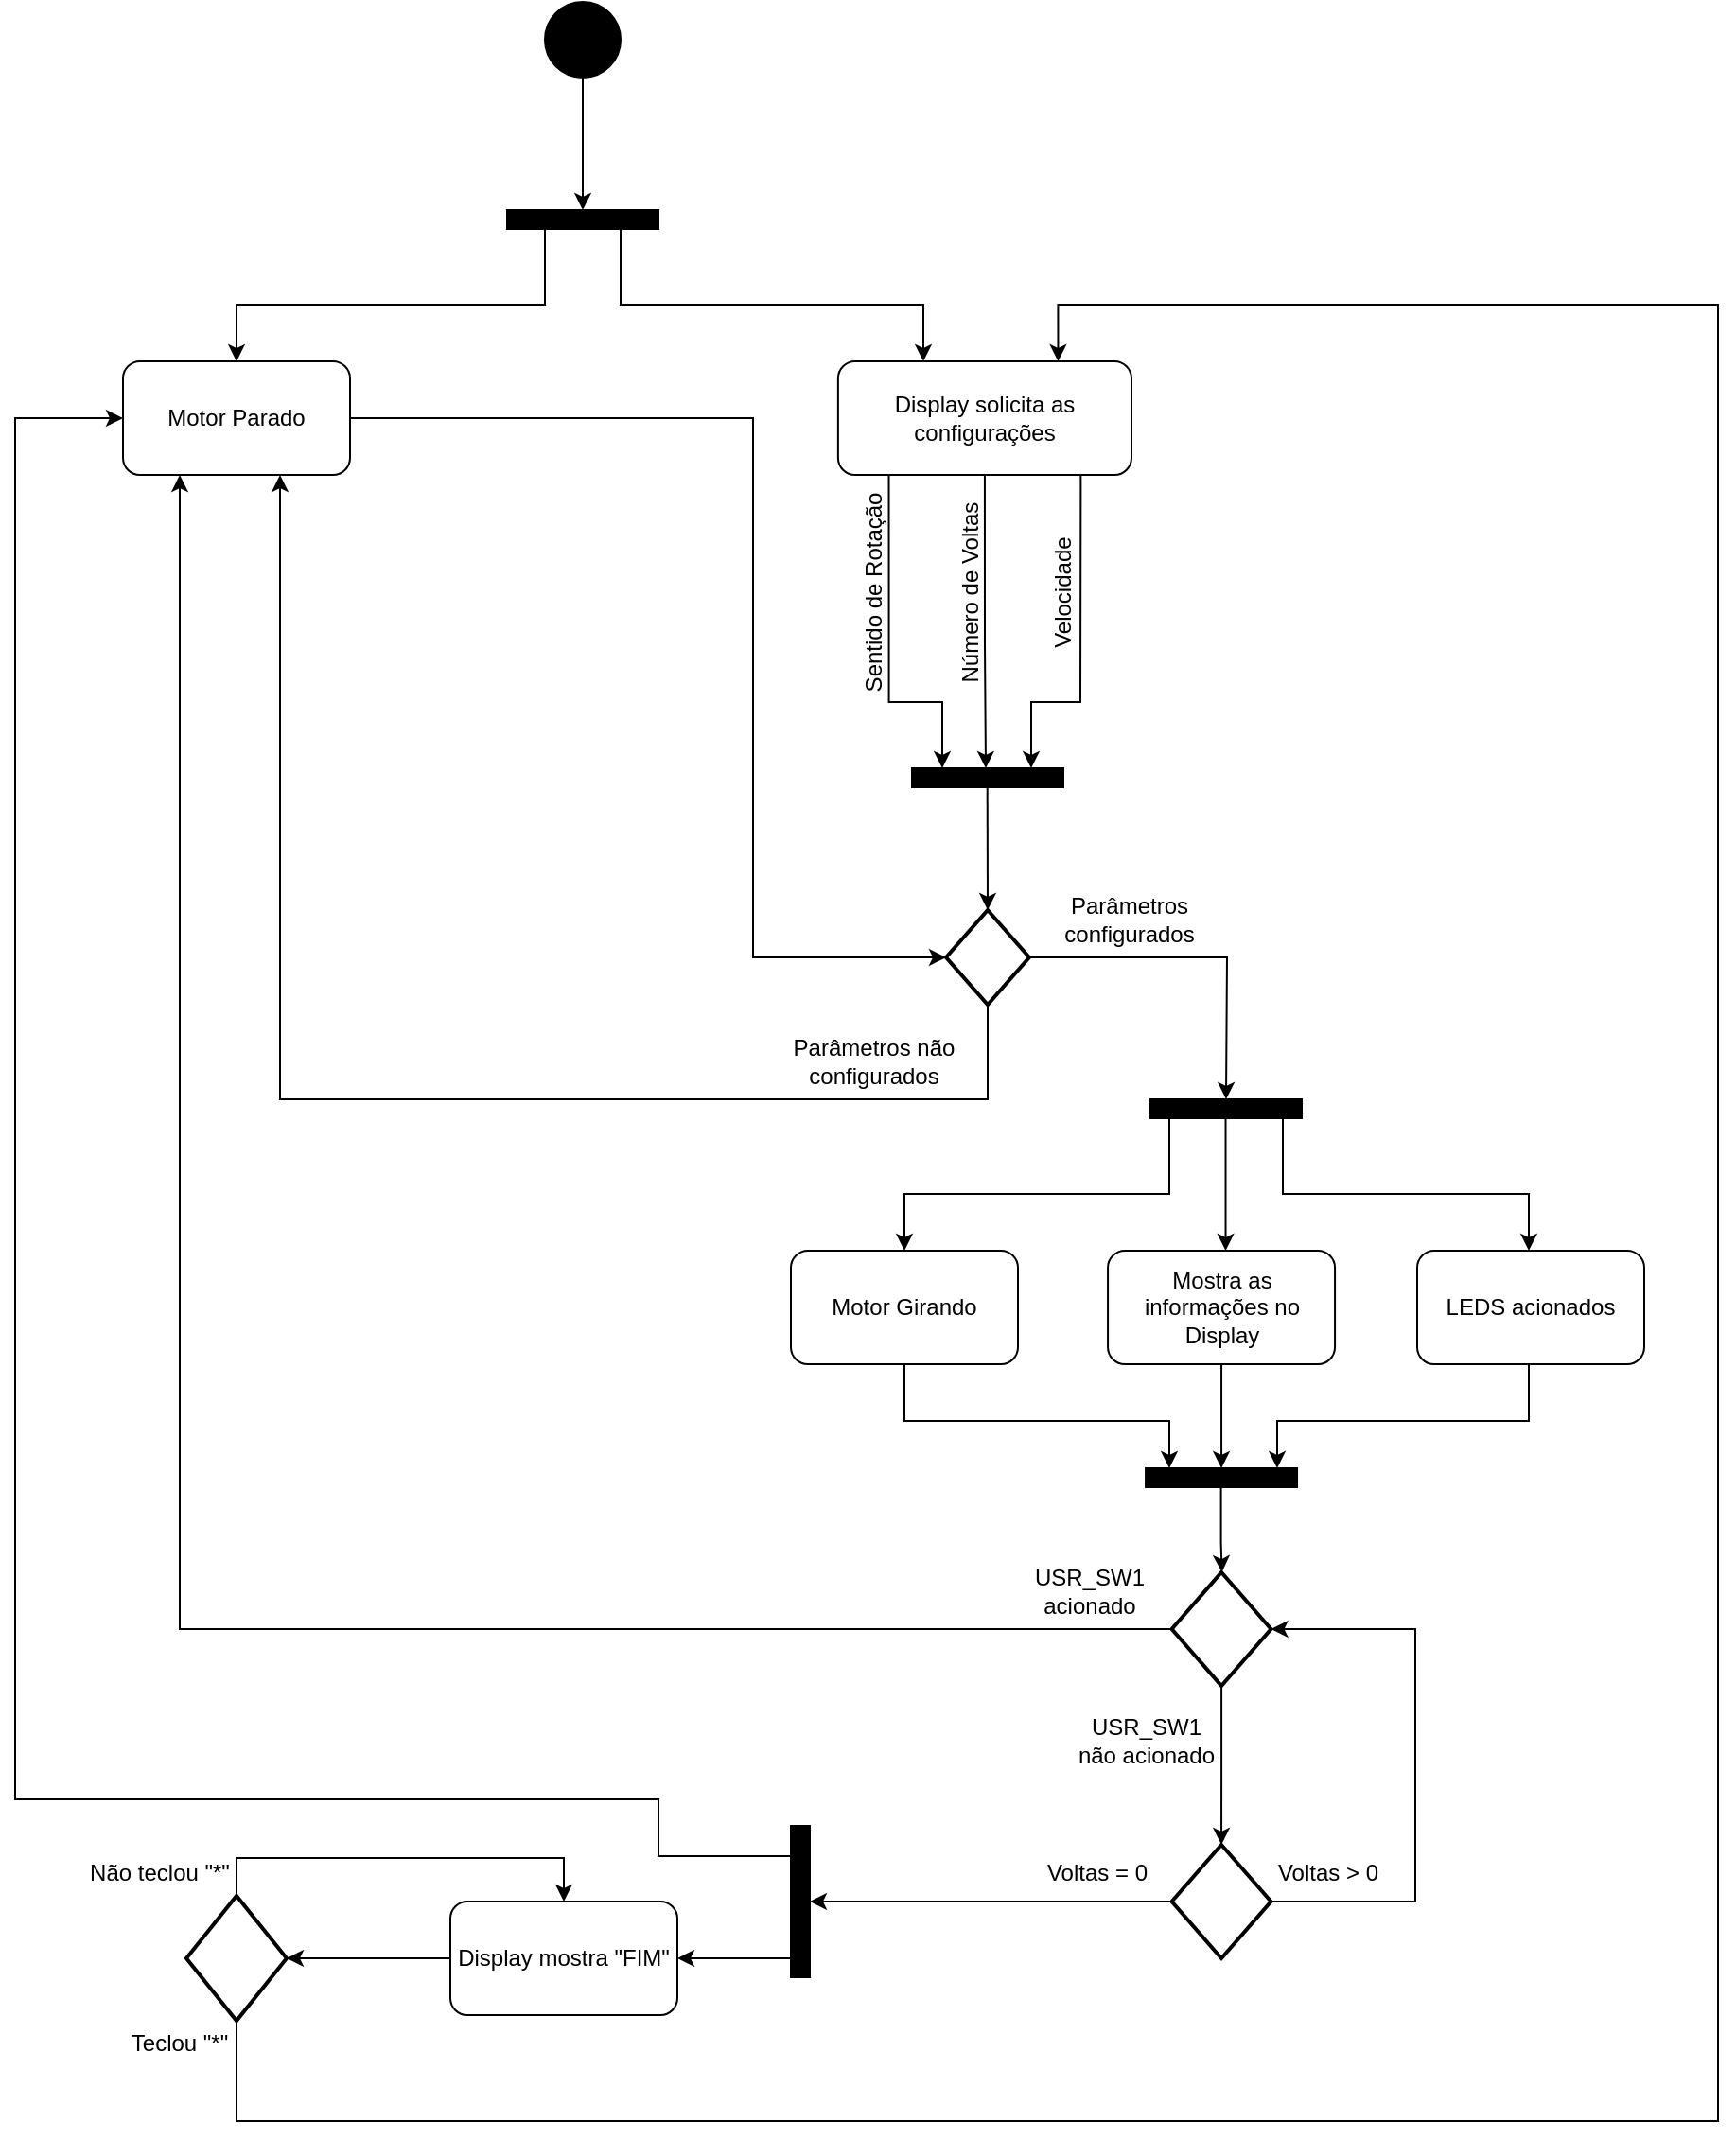 <mxfile version="21.2.9" type="device">
  <diagram name="Página-1" id="2kugkVjV9Dtg-ZTsOkZj">
    <mxGraphModel dx="284" dy="168" grid="1" gridSize="10" guides="1" tooltips="1" connect="1" arrows="1" fold="1" page="1" pageScale="1" pageWidth="1169" pageHeight="827" math="0" shadow="0">
      <root>
        <mxCell id="0" />
        <mxCell id="1" parent="0" />
        <mxCell id="IS8Jissq90oTiiNPU1YX-32" style="edgeStyle=orthogonalEdgeStyle;rounded=0;orthogonalLoop=1;jettySize=auto;html=1;exitX=0.173;exitY=0.983;exitDx=0;exitDy=0;exitPerimeter=0;" edge="1" parent="1" source="IS8Jissq90oTiiNPU1YX-1">
          <mxGeometry relative="1" as="geometry">
            <mxPoint x="680" y="465" as="targetPoint" />
            <mxPoint x="651.92" y="313.62" as="sourcePoint" />
            <Array as="points">
              <mxPoint x="652" y="430" />
              <mxPoint x="680" y="430" />
            </Array>
          </mxGeometry>
        </mxCell>
        <mxCell id="IS8Jissq90oTiiNPU1YX-33" style="edgeStyle=orthogonalEdgeStyle;rounded=0;orthogonalLoop=1;jettySize=auto;html=1;exitX=0.5;exitY=1;exitDx=0;exitDy=0;" edge="1" parent="1" source="IS8Jissq90oTiiNPU1YX-1" target="IS8Jissq90oTiiNPU1YX-35">
          <mxGeometry relative="1" as="geometry">
            <mxPoint x="702" y="400" as="targetPoint" />
            <Array as="points">
              <mxPoint x="703" y="400" />
              <mxPoint x="703" y="400" />
            </Array>
          </mxGeometry>
        </mxCell>
        <mxCell id="IS8Jissq90oTiiNPU1YX-1" value="Display solicita as configurações" style="rounded=1;whiteSpace=wrap;html=1;" vertex="1" parent="1">
          <mxGeometry x="624.94" y="250" width="155.06" height="60" as="geometry" />
        </mxCell>
        <mxCell id="IS8Jissq90oTiiNPU1YX-2" value="Motor Girando" style="rounded=1;whiteSpace=wrap;html=1;" vertex="1" parent="1">
          <mxGeometry x="600" y="720" width="120" height="60" as="geometry" />
        </mxCell>
        <mxCell id="IS8Jissq90oTiiNPU1YX-17" style="edgeStyle=orthogonalEdgeStyle;rounded=0;orthogonalLoop=1;jettySize=auto;html=1;exitX=0.5;exitY=1;exitDx=0;exitDy=0;" edge="1" parent="1" target="IS8Jissq90oTiiNPU1YX-42">
          <mxGeometry relative="1" as="geometry">
            <mxPoint x="827.53" y="780" as="sourcePoint" />
            <mxPoint x="830" y="860" as="targetPoint" />
            <Array as="points">
              <mxPoint x="828" y="819" />
              <mxPoint x="828" y="819" />
            </Array>
          </mxGeometry>
        </mxCell>
        <mxCell id="IS8Jissq90oTiiNPU1YX-3" value="Mostra as informações no Display" style="rounded=1;whiteSpace=wrap;html=1;" vertex="1" parent="1">
          <mxGeometry x="767.53" y="720" width="120" height="60" as="geometry" />
        </mxCell>
        <mxCell id="IS8Jissq90oTiiNPU1YX-12" value="LEDS acionados" style="rounded=1;whiteSpace=wrap;html=1;" vertex="1" parent="1">
          <mxGeometry x="931" y="720" width="120" height="60" as="geometry" />
        </mxCell>
        <mxCell id="IS8Jissq90oTiiNPU1YX-29" style="edgeStyle=orthogonalEdgeStyle;rounded=0;orthogonalLoop=1;jettySize=auto;html=1;exitX=0.5;exitY=1;exitDx=0;exitDy=0;" edge="1" parent="1" source="IS8Jissq90oTiiNPU1YX-24">
          <mxGeometry relative="1" as="geometry">
            <mxPoint x="490" y="170" as="targetPoint" />
          </mxGeometry>
        </mxCell>
        <mxCell id="IS8Jissq90oTiiNPU1YX-24" value="" style="shape=ellipse;html=1;fillColor=strokeColor;fontSize=18;fontColor=#ffffff;" vertex="1" parent="1">
          <mxGeometry x="470" y="60" width="40" height="40" as="geometry" />
        </mxCell>
        <mxCell id="IS8Jissq90oTiiNPU1YX-68" style="edgeStyle=orthogonalEdgeStyle;rounded=0;orthogonalLoop=1;jettySize=auto;html=1;exitX=1;exitY=0.5;exitDx=0;exitDy=0;entryX=0;entryY=0.5;entryDx=0;entryDy=0;entryPerimeter=0;" edge="1" parent="1" source="IS8Jissq90oTiiNPU1YX-25" target="IS8Jissq90oTiiNPU1YX-53">
          <mxGeometry relative="1" as="geometry">
            <Array as="points">
              <mxPoint x="580" y="280" />
              <mxPoint x="580" y="565" />
            </Array>
          </mxGeometry>
        </mxCell>
        <mxCell id="IS8Jissq90oTiiNPU1YX-25" value="Motor Parado" style="rounded=1;whiteSpace=wrap;html=1;" vertex="1" parent="1">
          <mxGeometry x="247" y="250" width="120" height="60" as="geometry" />
        </mxCell>
        <mxCell id="IS8Jissq90oTiiNPU1YX-28" value="" style="html=1;points=[];perimeter=orthogonalPerimeter;outlineConnect=0;targetShapes=umlLifeline;portConstraint=eastwest;newEdgeStyle={&quot;edgeStyle&quot;:&quot;elbowEdgeStyle&quot;,&quot;elbow&quot;:&quot;vertical&quot;,&quot;curved&quot;:0,&quot;rounded&quot;:0};fillColor=#000000;rotation=90;" vertex="1" parent="1">
          <mxGeometry x="485" y="135" width="10" height="80" as="geometry" />
        </mxCell>
        <mxCell id="IS8Jissq90oTiiNPU1YX-30" value="" style="endArrow=classic;html=1;rounded=0;entryX=0.5;entryY=0;entryDx=0;entryDy=0;edgeStyle=orthogonalEdgeStyle;" edge="1" parent="1" source="IS8Jissq90oTiiNPU1YX-28" target="IS8Jissq90oTiiNPU1YX-25">
          <mxGeometry width="50" height="50" relative="1" as="geometry">
            <mxPoint x="470" y="190" as="sourcePoint" />
            <mxPoint x="540" y="290" as="targetPoint" />
            <Array as="points">
              <mxPoint x="470" y="175" />
              <mxPoint x="470" y="220" />
              <mxPoint x="307" y="220" />
            </Array>
          </mxGeometry>
        </mxCell>
        <mxCell id="IS8Jissq90oTiiNPU1YX-31" value="" style="endArrow=classic;html=1;rounded=0;edgeStyle=orthogonalEdgeStyle;" edge="1" parent="1" source="IS8Jissq90oTiiNPU1YX-28">
          <mxGeometry width="50" height="50" relative="1" as="geometry">
            <mxPoint x="625" y="190" as="sourcePoint" />
            <mxPoint x="670" y="250" as="targetPoint" />
            <Array as="points">
              <mxPoint x="510" y="175" />
              <mxPoint x="510" y="220" />
              <mxPoint x="670" y="220" />
              <mxPoint x="670" y="250" />
            </Array>
          </mxGeometry>
        </mxCell>
        <mxCell id="IS8Jissq90oTiiNPU1YX-35" value="" style="html=1;points=[[0,0.44,0,-19,0],[0.7,0.44,0,0,0],[1,0.44,0,22,0]];perimeter=orthogonalPerimeter;outlineConnect=0;targetShapes=umlLifeline;portConstraint=eastwest;newEdgeStyle={&quot;edgeStyle&quot;:&quot;elbowEdgeStyle&quot;,&quot;elbow&quot;:&quot;vertical&quot;,&quot;curved&quot;:0,&quot;rounded&quot;:0};fillColor=#000000;rotation=90;" vertex="1" parent="1">
          <mxGeometry x="699" y="430" width="10" height="80" as="geometry" />
        </mxCell>
        <mxCell id="IS8Jissq90oTiiNPU1YX-40" value="" style="html=1;points=[];perimeter=orthogonalPerimeter;outlineConnect=0;targetShapes=umlLifeline;portConstraint=eastwest;newEdgeStyle={&quot;edgeStyle&quot;:&quot;elbowEdgeStyle&quot;,&quot;elbow&quot;:&quot;vertical&quot;,&quot;curved&quot;:0,&quot;rounded&quot;:0};fillColor=#000000;rotation=90;" vertex="1" parent="1">
          <mxGeometry x="825" y="605" width="10" height="80" as="geometry" />
        </mxCell>
        <mxCell id="IS8Jissq90oTiiNPU1YX-42" value="" style="html=1;points=[];perimeter=orthogonalPerimeter;outlineConnect=0;targetShapes=umlLifeline;portConstraint=eastwest;newEdgeStyle={&quot;edgeStyle&quot;:&quot;elbowEdgeStyle&quot;,&quot;elbow&quot;:&quot;vertical&quot;,&quot;curved&quot;:0,&quot;rounded&quot;:0};fillColor=#000000;rotation=90;" vertex="1" parent="1">
          <mxGeometry x="822.53" y="800" width="10" height="80" as="geometry" />
        </mxCell>
        <mxCell id="IS8Jissq90oTiiNPU1YX-46" style="edgeStyle=orthogonalEdgeStyle;rounded=0;orthogonalLoop=1;jettySize=auto;html=1;exitX=0;exitY=0.5;exitDx=0;exitDy=0;exitPerimeter=0;" edge="1" parent="1" source="IS8Jissq90oTiiNPU1YX-43" target="IS8Jissq90oTiiNPU1YX-45">
          <mxGeometry relative="1" as="geometry">
            <Array as="points">
              <mxPoint x="650" y="1064" />
              <mxPoint x="650" y="1064" />
            </Array>
          </mxGeometry>
        </mxCell>
        <mxCell id="IS8Jissq90oTiiNPU1YX-77" style="edgeStyle=orthogonalEdgeStyle;rounded=0;orthogonalLoop=1;jettySize=auto;html=1;exitX=1;exitY=0.5;exitDx=0;exitDy=0;exitPerimeter=0;entryX=1;entryY=0.5;entryDx=0;entryDy=0;entryPerimeter=0;" edge="1" parent="1" source="IS8Jissq90oTiiNPU1YX-43" target="IS8Jissq90oTiiNPU1YX-75">
          <mxGeometry relative="1" as="geometry">
            <Array as="points">
              <mxPoint x="930" y="1064" />
              <mxPoint x="930" y="920" />
            </Array>
          </mxGeometry>
        </mxCell>
        <mxCell id="IS8Jissq90oTiiNPU1YX-43" value="" style="strokeWidth=2;html=1;shape=mxgraph.flowchart.decision;whiteSpace=wrap;" vertex="1" parent="1">
          <mxGeometry x="801.29" y="1034" width="52.47" height="60" as="geometry" />
        </mxCell>
        <mxCell id="IS8Jissq90oTiiNPU1YX-78" style="edgeStyle=orthogonalEdgeStyle;rounded=0;orthogonalLoop=1;jettySize=auto;html=1;exitX=0;exitY=0.5;exitDx=0;exitDy=0;entryX=1;entryY=0.5;entryDx=0;entryDy=0;entryPerimeter=0;" edge="1" parent="1" source="IS8Jissq90oTiiNPU1YX-44" target="IS8Jissq90oTiiNPU1YX-49">
          <mxGeometry relative="1" as="geometry">
            <mxPoint x="350" y="1094.111" as="targetPoint" />
          </mxGeometry>
        </mxCell>
        <mxCell id="IS8Jissq90oTiiNPU1YX-44" value="Display mostra &quot;FIM&quot;" style="rounded=1;whiteSpace=wrap;html=1;" vertex="1" parent="1">
          <mxGeometry x="420" y="1064" width="120" height="60" as="geometry" />
        </mxCell>
        <mxCell id="IS8Jissq90oTiiNPU1YX-45" value="" style="html=1;points=[];perimeter=orthogonalPerimeter;outlineConnect=0;targetShapes=umlLifeline;portConstraint=eastwest;newEdgeStyle={&quot;edgeStyle&quot;:&quot;elbowEdgeStyle&quot;,&quot;elbow&quot;:&quot;vertical&quot;,&quot;curved&quot;:0,&quot;rounded&quot;:0};fillColor=#000000;rotation=-180;" vertex="1" parent="1">
          <mxGeometry x="600" y="1024" width="10" height="80" as="geometry" />
        </mxCell>
        <mxCell id="IS8Jissq90oTiiNPU1YX-47" value="" style="endArrow=classic;html=1;rounded=0;entryX=1;entryY=0.5;entryDx=0;entryDy=0;" edge="1" parent="1" source="IS8Jissq90oTiiNPU1YX-45" target="IS8Jissq90oTiiNPU1YX-44">
          <mxGeometry width="50" height="50" relative="1" as="geometry">
            <mxPoint x="590" y="1084" as="sourcePoint" />
            <mxPoint x="570" y="1014" as="targetPoint" />
          </mxGeometry>
        </mxCell>
        <mxCell id="IS8Jissq90oTiiNPU1YX-80" style="edgeStyle=orthogonalEdgeStyle;rounded=0;orthogonalLoop=1;jettySize=auto;html=1;entryX=0.75;entryY=0;entryDx=0;entryDy=0;exitX=0.5;exitY=1;exitDx=0;exitDy=0;exitPerimeter=0;" edge="1" parent="1" source="IS8Jissq90oTiiNPU1YX-49" target="IS8Jissq90oTiiNPU1YX-1">
          <mxGeometry relative="1" as="geometry">
            <mxPoint x="307" y="1130" as="sourcePoint" />
            <mxPoint x="1100" y="670" as="targetPoint" />
            <Array as="points">
              <mxPoint x="307" y="1180" />
              <mxPoint x="1090" y="1180" />
              <mxPoint x="1090" y="220" />
              <mxPoint x="741" y="220" />
            </Array>
          </mxGeometry>
        </mxCell>
        <mxCell id="IS8Jissq90oTiiNPU1YX-94" style="edgeStyle=orthogonalEdgeStyle;rounded=0;orthogonalLoop=1;jettySize=auto;html=1;entryX=0.5;entryY=0;entryDx=0;entryDy=0;exitX=0.5;exitY=0;exitDx=0;exitDy=0;exitPerimeter=0;" edge="1" parent="1" source="IS8Jissq90oTiiNPU1YX-49" target="IS8Jissq90oTiiNPU1YX-44">
          <mxGeometry relative="1" as="geometry">
            <mxPoint x="290" y="1050" as="sourcePoint" />
            <Array as="points">
              <mxPoint x="307" y="1041" />
              <mxPoint x="480" y="1041" />
            </Array>
          </mxGeometry>
        </mxCell>
        <mxCell id="IS8Jissq90oTiiNPU1YX-49" value="" style="strokeWidth=2;html=1;shape=mxgraph.flowchart.decision;whiteSpace=wrap;" vertex="1" parent="1">
          <mxGeometry x="280.5" y="1061" width="53" height="66" as="geometry" />
        </mxCell>
        <mxCell id="IS8Jissq90oTiiNPU1YX-69" style="edgeStyle=orthogonalEdgeStyle;rounded=0;orthogonalLoop=1;jettySize=auto;html=1;exitX=0.5;exitY=1;exitDx=0;exitDy=0;exitPerimeter=0;" edge="1" parent="1" source="IS8Jissq90oTiiNPU1YX-53">
          <mxGeometry relative="1" as="geometry">
            <mxPoint x="330" y="310" as="targetPoint" />
            <Array as="points">
              <mxPoint x="704" y="640" />
              <mxPoint x="330" y="640" />
              <mxPoint x="330" y="310" />
            </Array>
          </mxGeometry>
        </mxCell>
        <mxCell id="IS8Jissq90oTiiNPU1YX-70" style="edgeStyle=orthogonalEdgeStyle;rounded=0;orthogonalLoop=1;jettySize=auto;html=1;exitX=1;exitY=0.5;exitDx=0;exitDy=0;exitPerimeter=0;" edge="1" parent="1" source="IS8Jissq90oTiiNPU1YX-53">
          <mxGeometry relative="1" as="geometry">
            <mxPoint x="830" y="640" as="targetPoint" />
          </mxGeometry>
        </mxCell>
        <mxCell id="IS8Jissq90oTiiNPU1YX-53" value="" style="strokeWidth=2;html=1;shape=mxgraph.flowchart.decision;whiteSpace=wrap;" vertex="1" parent="1">
          <mxGeometry x="682" y="540" width="44" height="50" as="geometry" />
        </mxCell>
        <mxCell id="IS8Jissq90oTiiNPU1YX-59" value="Número de Voltas" style="text;html=1;strokeColor=none;fillColor=none;align=center;verticalAlign=middle;whiteSpace=wrap;rounded=0;rotation=-90;" vertex="1" parent="1">
          <mxGeometry x="645.0" y="357" width="100.06" height="30" as="geometry" />
        </mxCell>
        <mxCell id="IS8Jissq90oTiiNPU1YX-60" value="Sentido de Rotação" style="text;html=1;strokeColor=none;fillColor=none;align=center;verticalAlign=middle;whiteSpace=wrap;rounded=0;rotation=-90;" vertex="1" parent="1">
          <mxGeometry x="578.94" y="357" width="130.06" height="30" as="geometry" />
        </mxCell>
        <mxCell id="IS8Jissq90oTiiNPU1YX-61" value="Velocidade" style="text;html=1;strokeColor=none;fillColor=none;align=center;verticalAlign=middle;whiteSpace=wrap;rounded=0;rotation=-90;" vertex="1" parent="1">
          <mxGeometry x="679.03" y="357" width="130.06" height="30" as="geometry" />
        </mxCell>
        <mxCell id="IS8Jissq90oTiiNPU1YX-63" style="edgeStyle=orthogonalEdgeStyle;rounded=0;orthogonalLoop=1;jettySize=auto;html=1;exitX=0.827;exitY=1.006;exitDx=0;exitDy=0;exitPerimeter=0;" edge="1" parent="1" source="IS8Jissq90oTiiNPU1YX-1">
          <mxGeometry relative="1" as="geometry">
            <mxPoint x="727" y="465" as="targetPoint" />
            <mxPoint x="742.06" y="315" as="sourcePoint" />
            <Array as="points">
              <mxPoint x="753" y="315" />
              <mxPoint x="753" y="315" />
              <mxPoint x="753" y="430" />
              <mxPoint x="727" y="430" />
            </Array>
          </mxGeometry>
        </mxCell>
        <mxCell id="IS8Jissq90oTiiNPU1YX-64" value="" style="endArrow=classic;html=1;rounded=0;entryX=0.5;entryY=0;entryDx=0;entryDy=0;entryPerimeter=0;" edge="1" parent="1" target="IS8Jissq90oTiiNPU1YX-53">
          <mxGeometry width="50" height="50" relative="1" as="geometry">
            <mxPoint x="703.83" y="471" as="sourcePoint" />
            <mxPoint x="704" y="540" as="targetPoint" />
          </mxGeometry>
        </mxCell>
        <mxCell id="IS8Jissq90oTiiNPU1YX-65" value="" style="endArrow=classic;html=1;rounded=0;entryX=0.5;entryY=0;entryDx=0;entryDy=0;edgeStyle=orthogonalEdgeStyle;" edge="1" parent="1" target="IS8Jissq90oTiiNPU1YX-2">
          <mxGeometry width="50" height="50" relative="1" as="geometry">
            <mxPoint x="800" y="650" as="sourcePoint" />
            <mxPoint x="661.0" y="715" as="targetPoint" />
            <Array as="points">
              <mxPoint x="800" y="690" />
              <mxPoint x="660" y="690" />
            </Array>
          </mxGeometry>
        </mxCell>
        <mxCell id="IS8Jissq90oTiiNPU1YX-71" value="" style="endArrow=classic;html=1;rounded=0;" edge="1" parent="1">
          <mxGeometry width="50" height="50" relative="1" as="geometry">
            <mxPoint x="829.76" y="640" as="sourcePoint" />
            <mxPoint x="829.76" y="720" as="targetPoint" />
          </mxGeometry>
        </mxCell>
        <mxCell id="IS8Jissq90oTiiNPU1YX-72" value="" style="endArrow=classic;html=1;rounded=0;entryX=0.5;entryY=0;entryDx=0;entryDy=0;edgeStyle=orthogonalEdgeStyle;" edge="1" parent="1">
          <mxGeometry width="50" height="50" relative="1" as="geometry">
            <mxPoint x="860" y="660" as="sourcePoint" />
            <mxPoint x="990" y="720" as="targetPoint" />
            <Array as="points">
              <mxPoint x="860" y="650" />
              <mxPoint x="860" y="690" />
              <mxPoint x="990" y="690" />
            </Array>
          </mxGeometry>
        </mxCell>
        <mxCell id="IS8Jissq90oTiiNPU1YX-73" value="" style="endArrow=classic;html=1;rounded=0;edgeStyle=orthogonalEdgeStyle;exitX=0.5;exitY=1;exitDx=0;exitDy=0;" edge="1" parent="1" source="IS8Jissq90oTiiNPU1YX-2">
          <mxGeometry width="50" height="50" relative="1" as="geometry">
            <mxPoint x="660" y="785" as="sourcePoint" />
            <mxPoint x="800" y="835" as="targetPoint" />
            <Array as="points">
              <mxPoint x="660" y="810" />
              <mxPoint x="800" y="810" />
            </Array>
          </mxGeometry>
        </mxCell>
        <mxCell id="IS8Jissq90oTiiNPU1YX-74" value="" style="endArrow=classic;html=1;rounded=0;edgeStyle=orthogonalEdgeStyle;exitX=0.5;exitY=1;exitDx=0;exitDy=0;" edge="1" parent="1" source="IS8Jissq90oTiiNPU1YX-12">
          <mxGeometry width="50" height="50" relative="1" as="geometry">
            <mxPoint x="990" y="785" as="sourcePoint" />
            <mxPoint x="857" y="835" as="targetPoint" />
            <Array as="points">
              <mxPoint x="990" y="780" />
              <mxPoint x="990" y="810" />
              <mxPoint x="857" y="810" />
            </Array>
          </mxGeometry>
        </mxCell>
        <mxCell id="IS8Jissq90oTiiNPU1YX-76" style="edgeStyle=orthogonalEdgeStyle;rounded=0;orthogonalLoop=1;jettySize=auto;html=1;entryX=0.5;entryY=0;entryDx=0;entryDy=0;entryPerimeter=0;" edge="1" parent="1" source="IS8Jissq90oTiiNPU1YX-75" target="IS8Jissq90oTiiNPU1YX-43">
          <mxGeometry relative="1" as="geometry" />
        </mxCell>
        <mxCell id="IS8Jissq90oTiiNPU1YX-82" style="edgeStyle=orthogonalEdgeStyle;rounded=0;orthogonalLoop=1;jettySize=auto;html=1;exitX=0;exitY=0.5;exitDx=0;exitDy=0;exitPerimeter=0;entryX=0.25;entryY=1;entryDx=0;entryDy=0;" edge="1" parent="1" source="IS8Jissq90oTiiNPU1YX-75" target="IS8Jissq90oTiiNPU1YX-25">
          <mxGeometry relative="1" as="geometry">
            <mxPoint x="280" y="530" as="targetPoint" />
          </mxGeometry>
        </mxCell>
        <mxCell id="IS8Jissq90oTiiNPU1YX-75" value="" style="strokeWidth=2;html=1;shape=mxgraph.flowchart.decision;whiteSpace=wrap;" vertex="1" parent="1">
          <mxGeometry x="801.3" y="890" width="52.47" height="60" as="geometry" />
        </mxCell>
        <mxCell id="IS8Jissq90oTiiNPU1YX-81" value="" style="endArrow=classic;html=1;rounded=0;entryX=0;entryY=0.5;entryDx=0;entryDy=0;edgeStyle=orthogonalEdgeStyle;" edge="1" parent="1" target="IS8Jissq90oTiiNPU1YX-25">
          <mxGeometry width="50" height="50" relative="1" as="geometry">
            <mxPoint x="590" y="1040" as="sourcePoint" />
            <mxPoint x="270" y="770" as="targetPoint" />
            <Array as="points">
              <mxPoint x="610" y="1040" />
              <mxPoint x="530" y="1040" />
              <mxPoint x="530" y="1010" />
              <mxPoint x="190" y="1010" />
              <mxPoint x="190" y="280" />
            </Array>
          </mxGeometry>
        </mxCell>
        <mxCell id="IS8Jissq90oTiiNPU1YX-83" value="Parâmetros configurados" style="text;html=1;strokeColor=none;fillColor=none;align=center;verticalAlign=middle;whiteSpace=wrap;rounded=0;" vertex="1" parent="1">
          <mxGeometry x="749.09" y="530" width="60" height="30" as="geometry" />
        </mxCell>
        <mxCell id="IS8Jissq90oTiiNPU1YX-84" value="Parâmetros não configurados" style="text;html=1;strokeColor=none;fillColor=none;align=center;verticalAlign=middle;whiteSpace=wrap;rounded=0;" vertex="1" parent="1">
          <mxGeometry x="596.22" y="605" width="95.5" height="30" as="geometry" />
        </mxCell>
        <mxCell id="IS8Jissq90oTiiNPU1YX-86" value="USR_SW1&lt;br&gt;acionado" style="text;html=1;strokeColor=none;fillColor=none;align=center;verticalAlign=middle;whiteSpace=wrap;rounded=0;" vertex="1" parent="1">
          <mxGeometry x="710" y="885" width="95.5" height="30" as="geometry" />
        </mxCell>
        <mxCell id="IS8Jissq90oTiiNPU1YX-87" value="USR_SW1&lt;br&gt;não acionado" style="text;html=1;strokeColor=none;fillColor=none;align=center;verticalAlign=middle;whiteSpace=wrap;rounded=0;" vertex="1" parent="1">
          <mxGeometry x="739.5" y="964" width="95.5" height="30" as="geometry" />
        </mxCell>
        <mxCell id="IS8Jissq90oTiiNPU1YX-88" value="Voltas &amp;gt; 0" style="text;html=1;strokeColor=none;fillColor=none;align=center;verticalAlign=middle;whiteSpace=wrap;rounded=0;" vertex="1" parent="1">
          <mxGeometry x="835.5" y="1034" width="95.5" height="30" as="geometry" />
        </mxCell>
        <mxCell id="IS8Jissq90oTiiNPU1YX-89" value="Voltas = 0" style="text;html=1;strokeColor=none;fillColor=none;align=center;verticalAlign=middle;whiteSpace=wrap;rounded=0;" vertex="1" parent="1">
          <mxGeometry x="713.59" y="1034" width="95.5" height="30" as="geometry" />
        </mxCell>
        <mxCell id="IS8Jissq90oTiiNPU1YX-90" style="edgeStyle=orthogonalEdgeStyle;rounded=0;orthogonalLoop=1;jettySize=auto;html=1;exitX=0.5;exitY=1;exitDx=0;exitDy=0;" edge="1" parent="1">
          <mxGeometry relative="1" as="geometry">
            <mxPoint x="827.3" y="835" as="sourcePoint" />
            <mxPoint x="827.77" y="890" as="targetPoint" />
            <Array as="points">
              <mxPoint x="827.77" y="874" />
              <mxPoint x="827.77" y="874" />
            </Array>
          </mxGeometry>
        </mxCell>
        <mxCell id="IS8Jissq90oTiiNPU1YX-92" value="Teclou &quot;*&quot;" style="text;html=1;strokeColor=none;fillColor=none;align=center;verticalAlign=middle;whiteSpace=wrap;rounded=0;" vertex="1" parent="1">
          <mxGeometry x="247" y="1124" width="60" height="30" as="geometry" />
        </mxCell>
        <mxCell id="IS8Jissq90oTiiNPU1YX-95" value="Não teclou &quot;*&quot;" style="text;html=1;strokeColor=none;fillColor=none;align=center;verticalAlign=middle;whiteSpace=wrap;rounded=0;" vertex="1" parent="1">
          <mxGeometry x="220" y="1034" width="93" height="30" as="geometry" />
        </mxCell>
      </root>
    </mxGraphModel>
  </diagram>
</mxfile>

